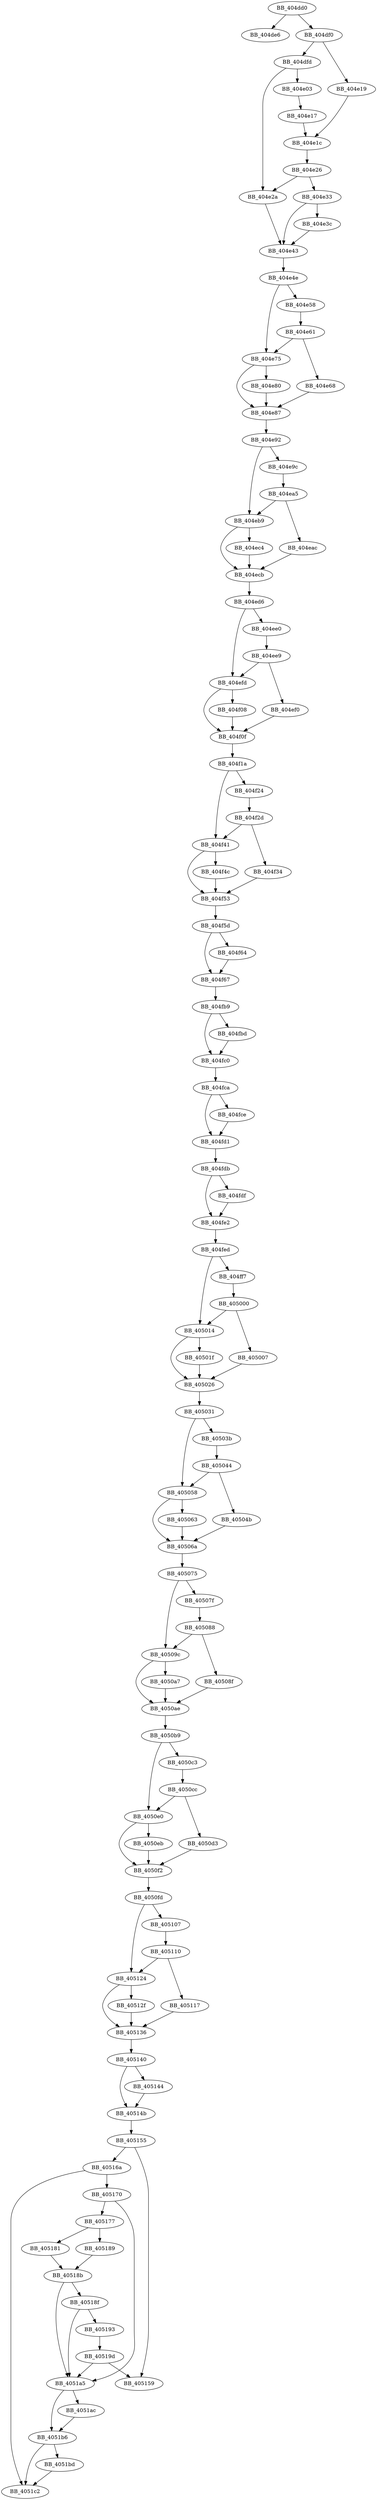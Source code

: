 DiGraph sub_404DD0{
BB_404dd0->BB_404de6
BB_404dd0->BB_404df0
BB_404df0->BB_404dfd
BB_404df0->BB_404e19
BB_404dfd->BB_404e03
BB_404dfd->BB_404e2a
BB_404e03->BB_404e17
BB_404e17->BB_404e1c
BB_404e19->BB_404e1c
BB_404e1c->BB_404e26
BB_404e26->BB_404e2a
BB_404e26->BB_404e33
BB_404e2a->BB_404e43
BB_404e33->BB_404e3c
BB_404e33->BB_404e43
BB_404e3c->BB_404e43
BB_404e43->BB_404e4e
BB_404e4e->BB_404e58
BB_404e4e->BB_404e75
BB_404e58->BB_404e61
BB_404e61->BB_404e68
BB_404e61->BB_404e75
BB_404e68->BB_404e87
BB_404e75->BB_404e80
BB_404e75->BB_404e87
BB_404e80->BB_404e87
BB_404e87->BB_404e92
BB_404e92->BB_404e9c
BB_404e92->BB_404eb9
BB_404e9c->BB_404ea5
BB_404ea5->BB_404eac
BB_404ea5->BB_404eb9
BB_404eac->BB_404ecb
BB_404eb9->BB_404ec4
BB_404eb9->BB_404ecb
BB_404ec4->BB_404ecb
BB_404ecb->BB_404ed6
BB_404ed6->BB_404ee0
BB_404ed6->BB_404efd
BB_404ee0->BB_404ee9
BB_404ee9->BB_404ef0
BB_404ee9->BB_404efd
BB_404ef0->BB_404f0f
BB_404efd->BB_404f08
BB_404efd->BB_404f0f
BB_404f08->BB_404f0f
BB_404f0f->BB_404f1a
BB_404f1a->BB_404f24
BB_404f1a->BB_404f41
BB_404f24->BB_404f2d
BB_404f2d->BB_404f34
BB_404f2d->BB_404f41
BB_404f34->BB_404f53
BB_404f41->BB_404f4c
BB_404f41->BB_404f53
BB_404f4c->BB_404f53
BB_404f53->BB_404f5d
BB_404f5d->BB_404f64
BB_404f5d->BB_404f67
BB_404f64->BB_404f67
BB_404f67->BB_404fb9
BB_404fb9->BB_404fbd
BB_404fb9->BB_404fc0
BB_404fbd->BB_404fc0
BB_404fc0->BB_404fca
BB_404fca->BB_404fce
BB_404fca->BB_404fd1
BB_404fce->BB_404fd1
BB_404fd1->BB_404fdb
BB_404fdb->BB_404fdf
BB_404fdb->BB_404fe2
BB_404fdf->BB_404fe2
BB_404fe2->BB_404fed
BB_404fed->BB_404ff7
BB_404fed->BB_405014
BB_404ff7->BB_405000
BB_405000->BB_405007
BB_405000->BB_405014
BB_405007->BB_405026
BB_405014->BB_40501f
BB_405014->BB_405026
BB_40501f->BB_405026
BB_405026->BB_405031
BB_405031->BB_40503b
BB_405031->BB_405058
BB_40503b->BB_405044
BB_405044->BB_40504b
BB_405044->BB_405058
BB_40504b->BB_40506a
BB_405058->BB_405063
BB_405058->BB_40506a
BB_405063->BB_40506a
BB_40506a->BB_405075
BB_405075->BB_40507f
BB_405075->BB_40509c
BB_40507f->BB_405088
BB_405088->BB_40508f
BB_405088->BB_40509c
BB_40508f->BB_4050ae
BB_40509c->BB_4050a7
BB_40509c->BB_4050ae
BB_4050a7->BB_4050ae
BB_4050ae->BB_4050b9
BB_4050b9->BB_4050c3
BB_4050b9->BB_4050e0
BB_4050c3->BB_4050cc
BB_4050cc->BB_4050d3
BB_4050cc->BB_4050e0
BB_4050d3->BB_4050f2
BB_4050e0->BB_4050eb
BB_4050e0->BB_4050f2
BB_4050eb->BB_4050f2
BB_4050f2->BB_4050fd
BB_4050fd->BB_405107
BB_4050fd->BB_405124
BB_405107->BB_405110
BB_405110->BB_405117
BB_405110->BB_405124
BB_405117->BB_405136
BB_405124->BB_40512f
BB_405124->BB_405136
BB_40512f->BB_405136
BB_405136->BB_405140
BB_405140->BB_405144
BB_405140->BB_40514b
BB_405144->BB_40514b
BB_40514b->BB_405155
BB_405155->BB_405159
BB_405155->BB_40516a
BB_40516a->BB_405170
BB_40516a->BB_4051c2
BB_405170->BB_405177
BB_405170->BB_4051a5
BB_405177->BB_405181
BB_405177->BB_405189
BB_405181->BB_40518b
BB_405189->BB_40518b
BB_40518b->BB_40518f
BB_40518b->BB_4051a5
BB_40518f->BB_405193
BB_40518f->BB_4051a5
BB_405193->BB_40519d
BB_40519d->BB_405159
BB_40519d->BB_4051a5
BB_4051a5->BB_4051ac
BB_4051a5->BB_4051b6
BB_4051ac->BB_4051b6
BB_4051b6->BB_4051bd
BB_4051b6->BB_4051c2
BB_4051bd->BB_4051c2
}
